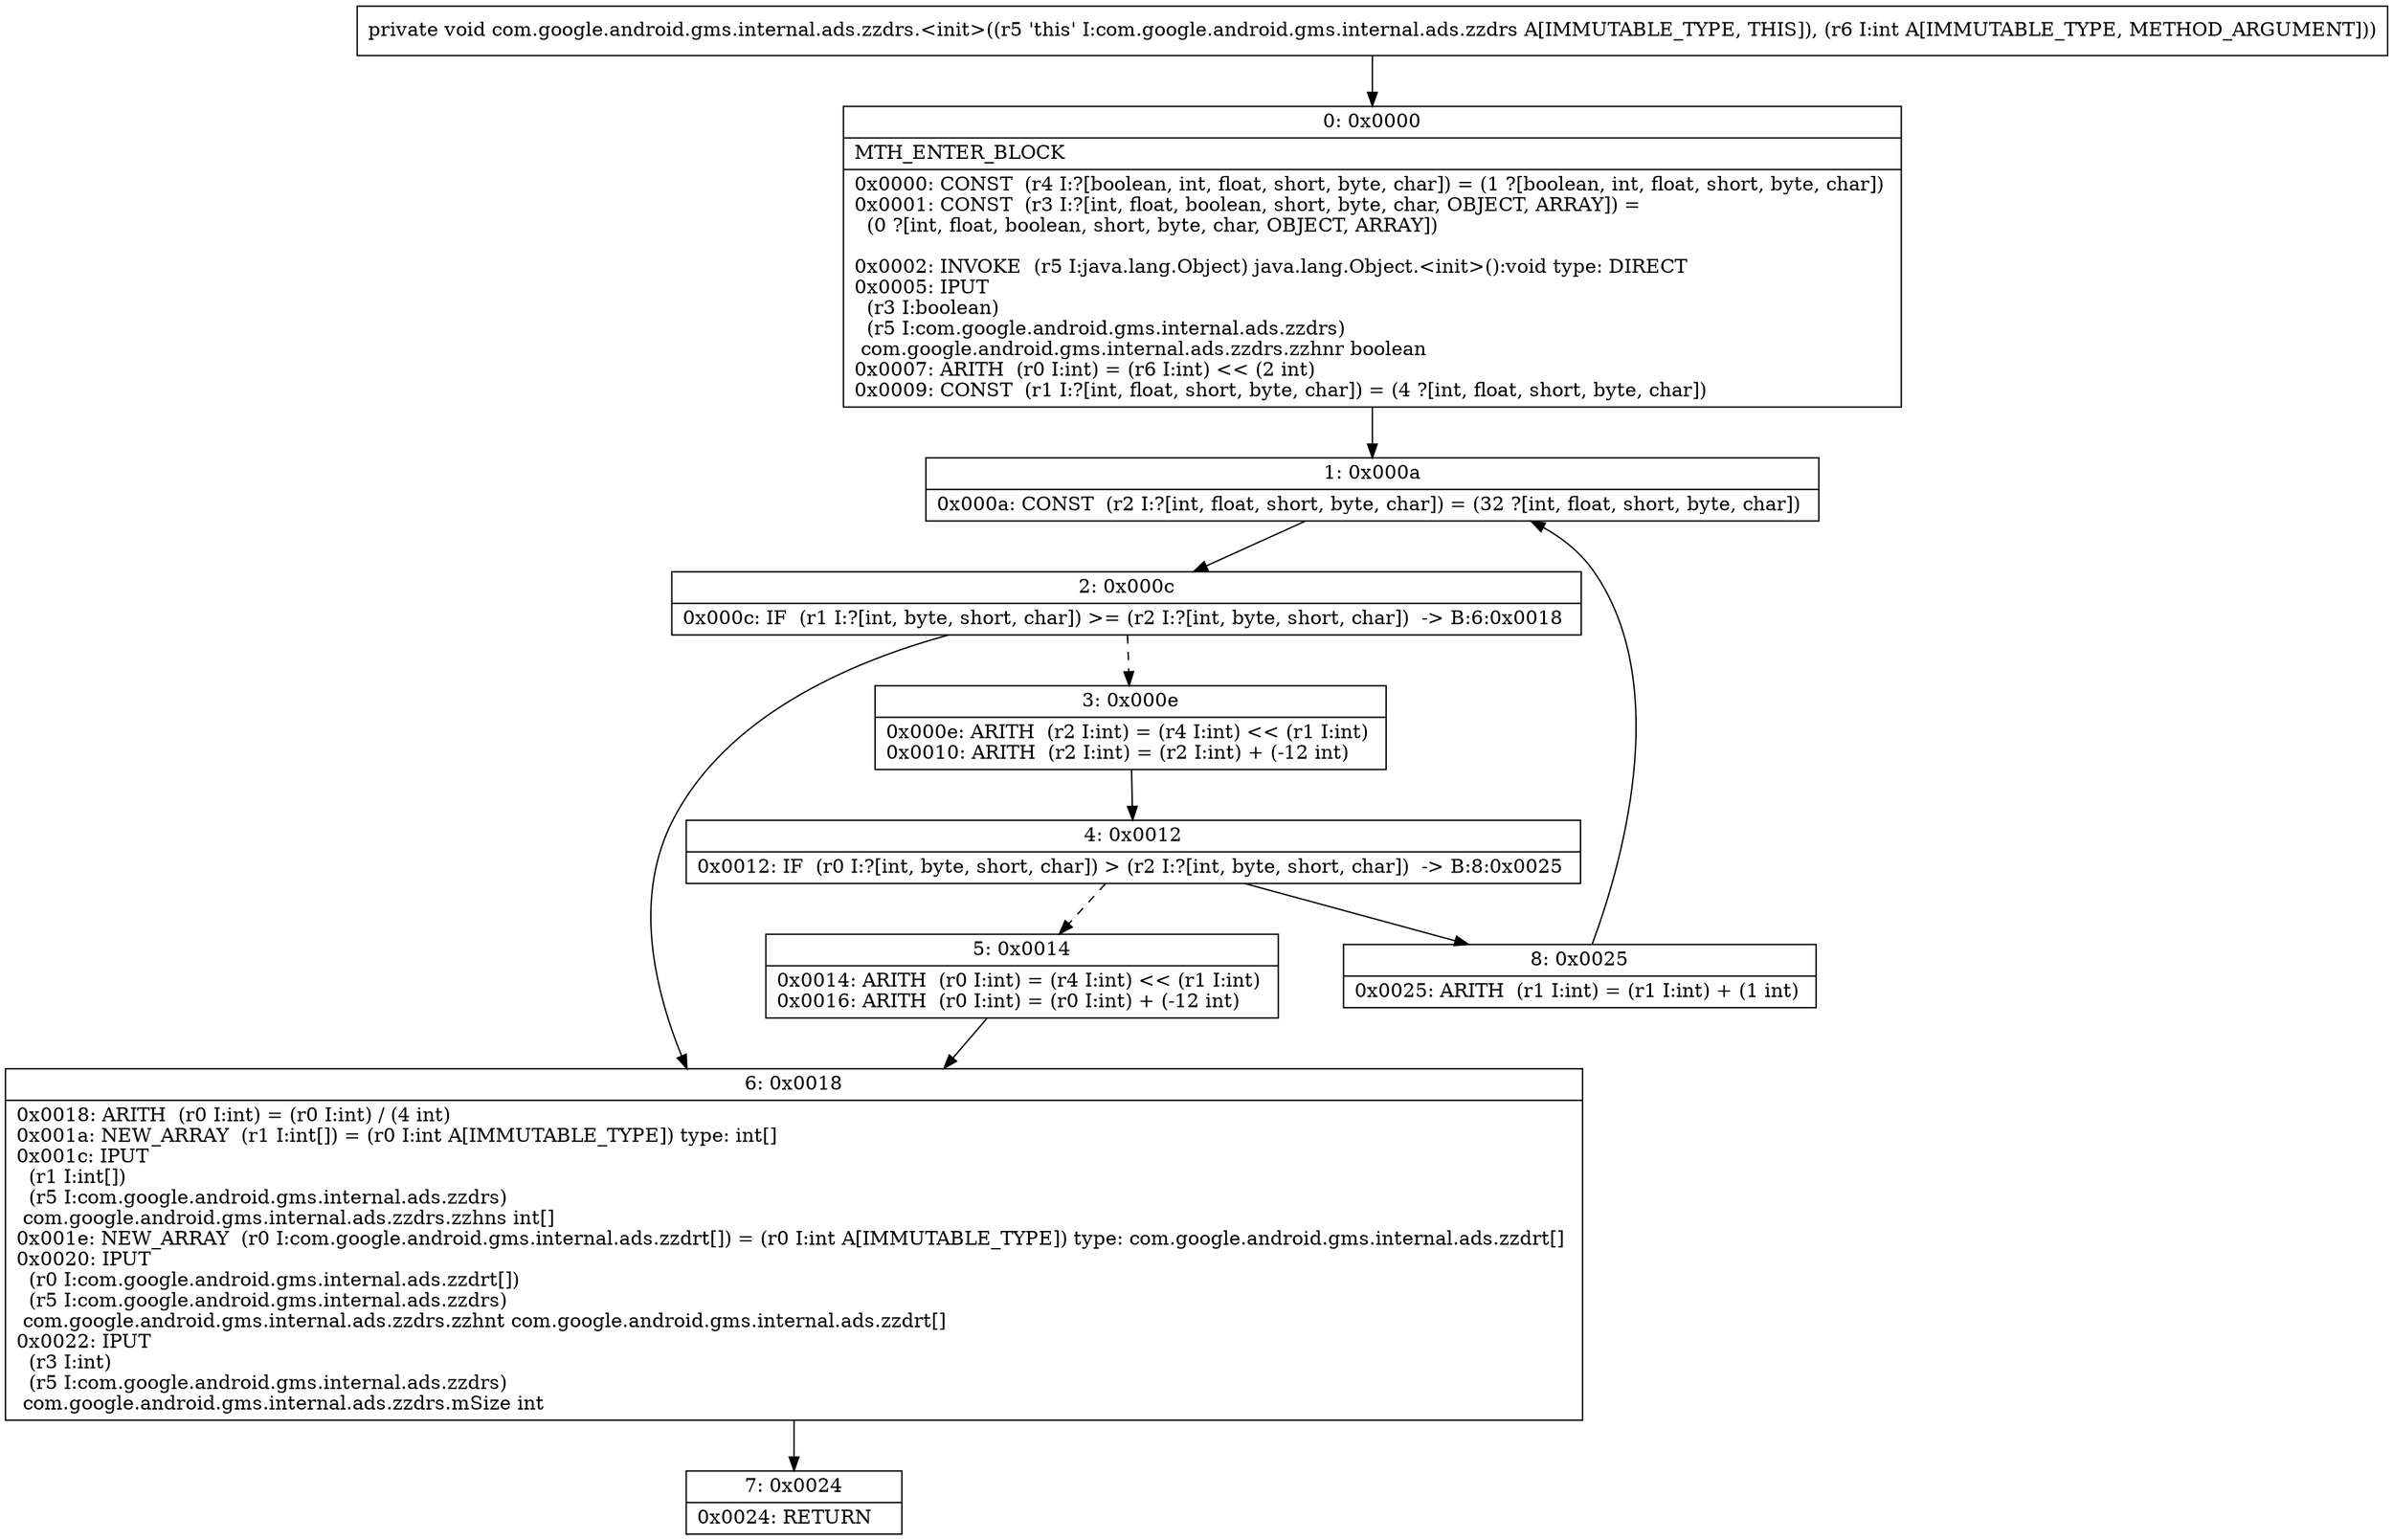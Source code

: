 digraph "CFG forcom.google.android.gms.internal.ads.zzdrs.\<init\>(I)V" {
Node_0 [shape=record,label="{0\:\ 0x0000|MTH_ENTER_BLOCK\l|0x0000: CONST  (r4 I:?[boolean, int, float, short, byte, char]) = (1 ?[boolean, int, float, short, byte, char]) \l0x0001: CONST  (r3 I:?[int, float, boolean, short, byte, char, OBJECT, ARRAY]) = \l  (0 ?[int, float, boolean, short, byte, char, OBJECT, ARRAY])\l \l0x0002: INVOKE  (r5 I:java.lang.Object) java.lang.Object.\<init\>():void type: DIRECT \l0x0005: IPUT  \l  (r3 I:boolean)\l  (r5 I:com.google.android.gms.internal.ads.zzdrs)\l com.google.android.gms.internal.ads.zzdrs.zzhnr boolean \l0x0007: ARITH  (r0 I:int) = (r6 I:int) \<\< (2 int) \l0x0009: CONST  (r1 I:?[int, float, short, byte, char]) = (4 ?[int, float, short, byte, char]) \l}"];
Node_1 [shape=record,label="{1\:\ 0x000a|0x000a: CONST  (r2 I:?[int, float, short, byte, char]) = (32 ?[int, float, short, byte, char]) \l}"];
Node_2 [shape=record,label="{2\:\ 0x000c|0x000c: IF  (r1 I:?[int, byte, short, char]) \>= (r2 I:?[int, byte, short, char])  \-\> B:6:0x0018 \l}"];
Node_3 [shape=record,label="{3\:\ 0x000e|0x000e: ARITH  (r2 I:int) = (r4 I:int) \<\< (r1 I:int) \l0x0010: ARITH  (r2 I:int) = (r2 I:int) + (\-12 int) \l}"];
Node_4 [shape=record,label="{4\:\ 0x0012|0x0012: IF  (r0 I:?[int, byte, short, char]) \> (r2 I:?[int, byte, short, char])  \-\> B:8:0x0025 \l}"];
Node_5 [shape=record,label="{5\:\ 0x0014|0x0014: ARITH  (r0 I:int) = (r4 I:int) \<\< (r1 I:int) \l0x0016: ARITH  (r0 I:int) = (r0 I:int) + (\-12 int) \l}"];
Node_6 [shape=record,label="{6\:\ 0x0018|0x0018: ARITH  (r0 I:int) = (r0 I:int) \/ (4 int) \l0x001a: NEW_ARRAY  (r1 I:int[]) = (r0 I:int A[IMMUTABLE_TYPE]) type: int[] \l0x001c: IPUT  \l  (r1 I:int[])\l  (r5 I:com.google.android.gms.internal.ads.zzdrs)\l com.google.android.gms.internal.ads.zzdrs.zzhns int[] \l0x001e: NEW_ARRAY  (r0 I:com.google.android.gms.internal.ads.zzdrt[]) = (r0 I:int A[IMMUTABLE_TYPE]) type: com.google.android.gms.internal.ads.zzdrt[] \l0x0020: IPUT  \l  (r0 I:com.google.android.gms.internal.ads.zzdrt[])\l  (r5 I:com.google.android.gms.internal.ads.zzdrs)\l com.google.android.gms.internal.ads.zzdrs.zzhnt com.google.android.gms.internal.ads.zzdrt[] \l0x0022: IPUT  \l  (r3 I:int)\l  (r5 I:com.google.android.gms.internal.ads.zzdrs)\l com.google.android.gms.internal.ads.zzdrs.mSize int \l}"];
Node_7 [shape=record,label="{7\:\ 0x0024|0x0024: RETURN   \l}"];
Node_8 [shape=record,label="{8\:\ 0x0025|0x0025: ARITH  (r1 I:int) = (r1 I:int) + (1 int) \l}"];
MethodNode[shape=record,label="{private void com.google.android.gms.internal.ads.zzdrs.\<init\>((r5 'this' I:com.google.android.gms.internal.ads.zzdrs A[IMMUTABLE_TYPE, THIS]), (r6 I:int A[IMMUTABLE_TYPE, METHOD_ARGUMENT])) }"];
MethodNode -> Node_0;
Node_0 -> Node_1;
Node_1 -> Node_2;
Node_2 -> Node_3[style=dashed];
Node_2 -> Node_6;
Node_3 -> Node_4;
Node_4 -> Node_5[style=dashed];
Node_4 -> Node_8;
Node_5 -> Node_6;
Node_6 -> Node_7;
Node_8 -> Node_1;
}

